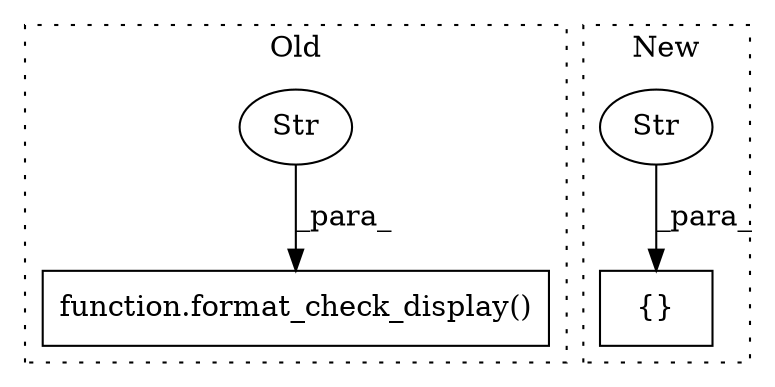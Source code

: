 digraph G {
subgraph cluster0 {
1 [label="function.format_check_display()" a="75" s="2035,2120" l="21,1" shape="box"];
3 [label="Str" a="66" s="2056" l="29" shape="ellipse"];
label = "Old";
style="dotted";
}
subgraph cluster1 {
2 [label="{}" a="59" s="2315,2644" l="1,0" shape="box"];
4 [label="Str" a="66" s="2548" l="96" shape="ellipse"];
label = "New";
style="dotted";
}
3 -> 1 [label="_para_"];
4 -> 2 [label="_para_"];
}